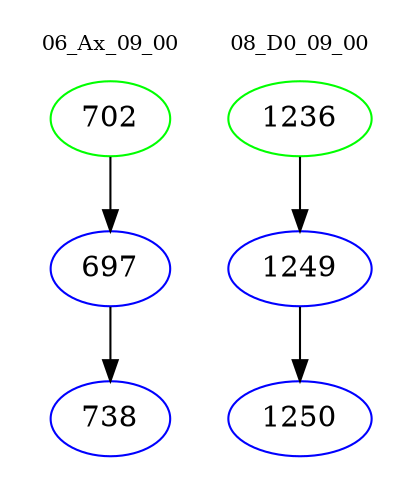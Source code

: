 digraph{
subgraph cluster_0 {
color = white
label = "06_Ax_09_00";
fontsize=10;
T0_702 [label="702", color="green"]
T0_702 -> T0_697 [color="black"]
T0_697 [label="697", color="blue"]
T0_697 -> T0_738 [color="black"]
T0_738 [label="738", color="blue"]
}
subgraph cluster_1 {
color = white
label = "08_D0_09_00";
fontsize=10;
T1_1236 [label="1236", color="green"]
T1_1236 -> T1_1249 [color="black"]
T1_1249 [label="1249", color="blue"]
T1_1249 -> T1_1250 [color="black"]
T1_1250 [label="1250", color="blue"]
}
}
